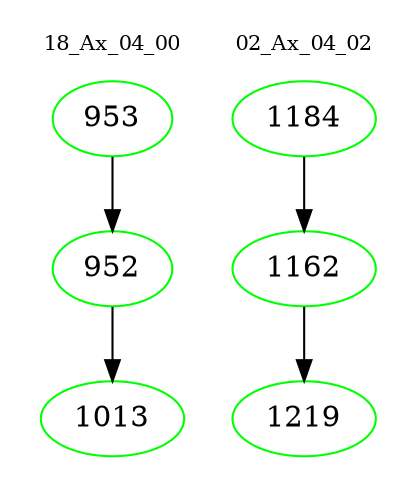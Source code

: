 digraph{
subgraph cluster_0 {
color = white
label = "18_Ax_04_00";
fontsize=10;
T0_953 [label="953", color="green"]
T0_953 -> T0_952 [color="black"]
T0_952 [label="952", color="green"]
T0_952 -> T0_1013 [color="black"]
T0_1013 [label="1013", color="green"]
}
subgraph cluster_1 {
color = white
label = "02_Ax_04_02";
fontsize=10;
T1_1184 [label="1184", color="green"]
T1_1184 -> T1_1162 [color="black"]
T1_1162 [label="1162", color="green"]
T1_1162 -> T1_1219 [color="black"]
T1_1219 [label="1219", color="green"]
}
}

